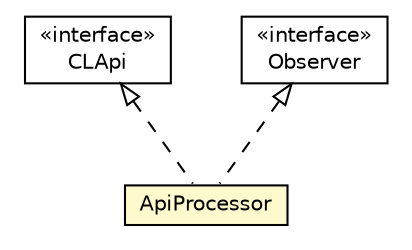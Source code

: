 #!/usr/local/bin/dot
#
# Class diagram 
# Generated by UMLGraph version 5.1 (http://www.umlgraph.org/)
#

digraph G {
	edge [fontname="Helvetica",fontsize=10,labelfontname="Helvetica",labelfontsize=10];
	node [fontname="Helvetica",fontsize=10,shape=plaintext];
	nodesep=0.25;
	ranksep=0.5;
	// com.connectlife.coreserver.apiserver.ApiProcessor
	c925 [label=<<table title="com.connectlife.coreserver.apiserver.ApiProcessor" border="0" cellborder="1" cellspacing="0" cellpadding="2" port="p" bgcolor="lemonChiffon" href="./ApiProcessor.html">
		<tr><td><table border="0" cellspacing="0" cellpadding="1">
<tr><td align="center" balign="center"> ApiProcessor </td></tr>
		</table></td></tr>
		</table>>, fontname="Helvetica", fontcolor="black", fontsize=10.0];
	//com.connectlife.coreserver.apiserver.ApiProcessor implements com.clapi.protocol.CLApiGrpc.CLApi
	c956:p -> c925:p [dir=back,arrowtail=empty,style=dashed];
	//com.connectlife.coreserver.apiserver.ApiProcessor implements java.util.Observer
	c957:p -> c925:p [dir=back,arrowtail=empty,style=dashed];
	// java.util.Observer
	c957 [label=<<table title="java.util.Observer" border="0" cellborder="1" cellspacing="0" cellpadding="2" port="p" href="http://java.sun.com/j2se/1.4.2/docs/api/java/util/Observer.html">
		<tr><td><table border="0" cellspacing="0" cellpadding="1">
<tr><td align="center" balign="center"> &#171;interface&#187; </td></tr>
<tr><td align="center" balign="center"> Observer </td></tr>
		</table></td></tr>
		</table>>, fontname="Helvetica", fontcolor="black", fontsize=10.0];
	// com.clapi.protocol.CLApiGrpc.CLApi
	c956 [label=<<table title="com.clapi.protocol.CLApiGrpc.CLApi" border="0" cellborder="1" cellspacing="0" cellpadding="2" port="p" href="http://java.sun.com/j2se/1.4.2/docs/api/com/clapi/protocol/CLApiGrpc/CLApi.html">
		<tr><td><table border="0" cellspacing="0" cellpadding="1">
<tr><td align="center" balign="center"> &#171;interface&#187; </td></tr>
<tr><td align="center" balign="center"> CLApi </td></tr>
		</table></td></tr>
		</table>>, fontname="Helvetica", fontcolor="black", fontsize=10.0];
}

